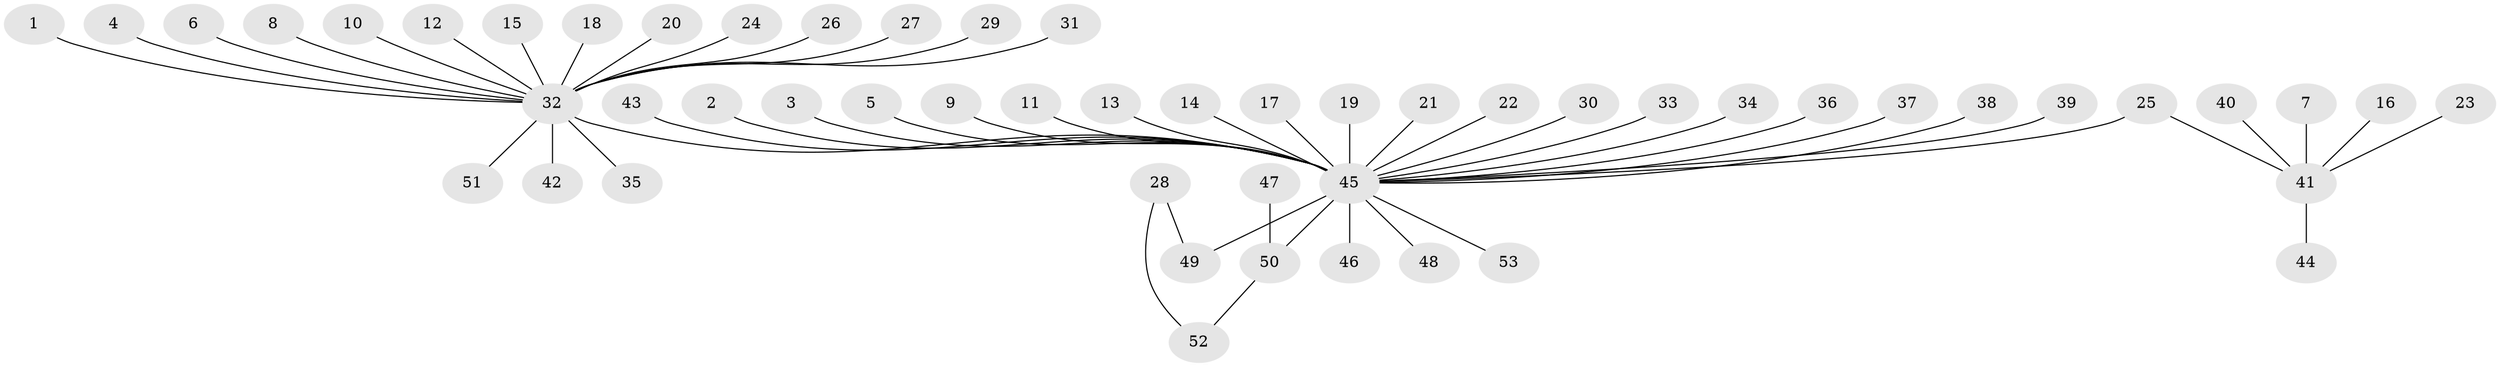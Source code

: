 // original degree distribution, {1: 0.75, 22: 0.009615384615384616, 30: 0.009615384615384616, 3: 0.07692307692307693, 7: 0.009615384615384616, 6: 0.009615384615384616, 2: 0.10576923076923077, 4: 0.009615384615384616, 10: 0.009615384615384616, 5: 0.009615384615384616}
// Generated by graph-tools (version 1.1) at 2025/01/03/09/25 03:01:54]
// undirected, 53 vertices, 53 edges
graph export_dot {
graph [start="1"]
  node [color=gray90,style=filled];
  1;
  2;
  3;
  4;
  5;
  6;
  7;
  8;
  9;
  10;
  11;
  12;
  13;
  14;
  15;
  16;
  17;
  18;
  19;
  20;
  21;
  22;
  23;
  24;
  25;
  26;
  27;
  28;
  29;
  30;
  31;
  32;
  33;
  34;
  35;
  36;
  37;
  38;
  39;
  40;
  41;
  42;
  43;
  44;
  45;
  46;
  47;
  48;
  49;
  50;
  51;
  52;
  53;
  1 -- 32 [weight=1.0];
  2 -- 45 [weight=1.0];
  3 -- 45 [weight=1.0];
  4 -- 32 [weight=1.0];
  5 -- 45 [weight=1.0];
  6 -- 32 [weight=1.0];
  7 -- 41 [weight=1.0];
  8 -- 32 [weight=1.0];
  9 -- 45 [weight=1.0];
  10 -- 32 [weight=1.0];
  11 -- 45 [weight=1.0];
  12 -- 32 [weight=1.0];
  13 -- 45 [weight=1.0];
  14 -- 45 [weight=1.0];
  15 -- 32 [weight=1.0];
  16 -- 41 [weight=1.0];
  17 -- 45 [weight=1.0];
  18 -- 32 [weight=1.0];
  19 -- 45 [weight=1.0];
  20 -- 32 [weight=1.0];
  21 -- 45 [weight=1.0];
  22 -- 45 [weight=1.0];
  23 -- 41 [weight=1.0];
  24 -- 32 [weight=1.0];
  25 -- 41 [weight=1.0];
  25 -- 45 [weight=1.0];
  26 -- 32 [weight=1.0];
  27 -- 32 [weight=1.0];
  28 -- 49 [weight=1.0];
  28 -- 52 [weight=1.0];
  29 -- 32 [weight=1.0];
  30 -- 45 [weight=1.0];
  31 -- 32 [weight=1.0];
  32 -- 35 [weight=1.0];
  32 -- 42 [weight=1.0];
  32 -- 45 [weight=1.0];
  32 -- 51 [weight=1.0];
  33 -- 45 [weight=1.0];
  34 -- 45 [weight=1.0];
  36 -- 45 [weight=1.0];
  37 -- 45 [weight=1.0];
  38 -- 45 [weight=1.0];
  39 -- 45 [weight=1.0];
  40 -- 41 [weight=1.0];
  41 -- 44 [weight=1.0];
  43 -- 45 [weight=1.0];
  45 -- 46 [weight=1.0];
  45 -- 48 [weight=1.0];
  45 -- 49 [weight=1.0];
  45 -- 50 [weight=1.0];
  45 -- 53 [weight=1.0];
  47 -- 50 [weight=1.0];
  50 -- 52 [weight=1.0];
}
